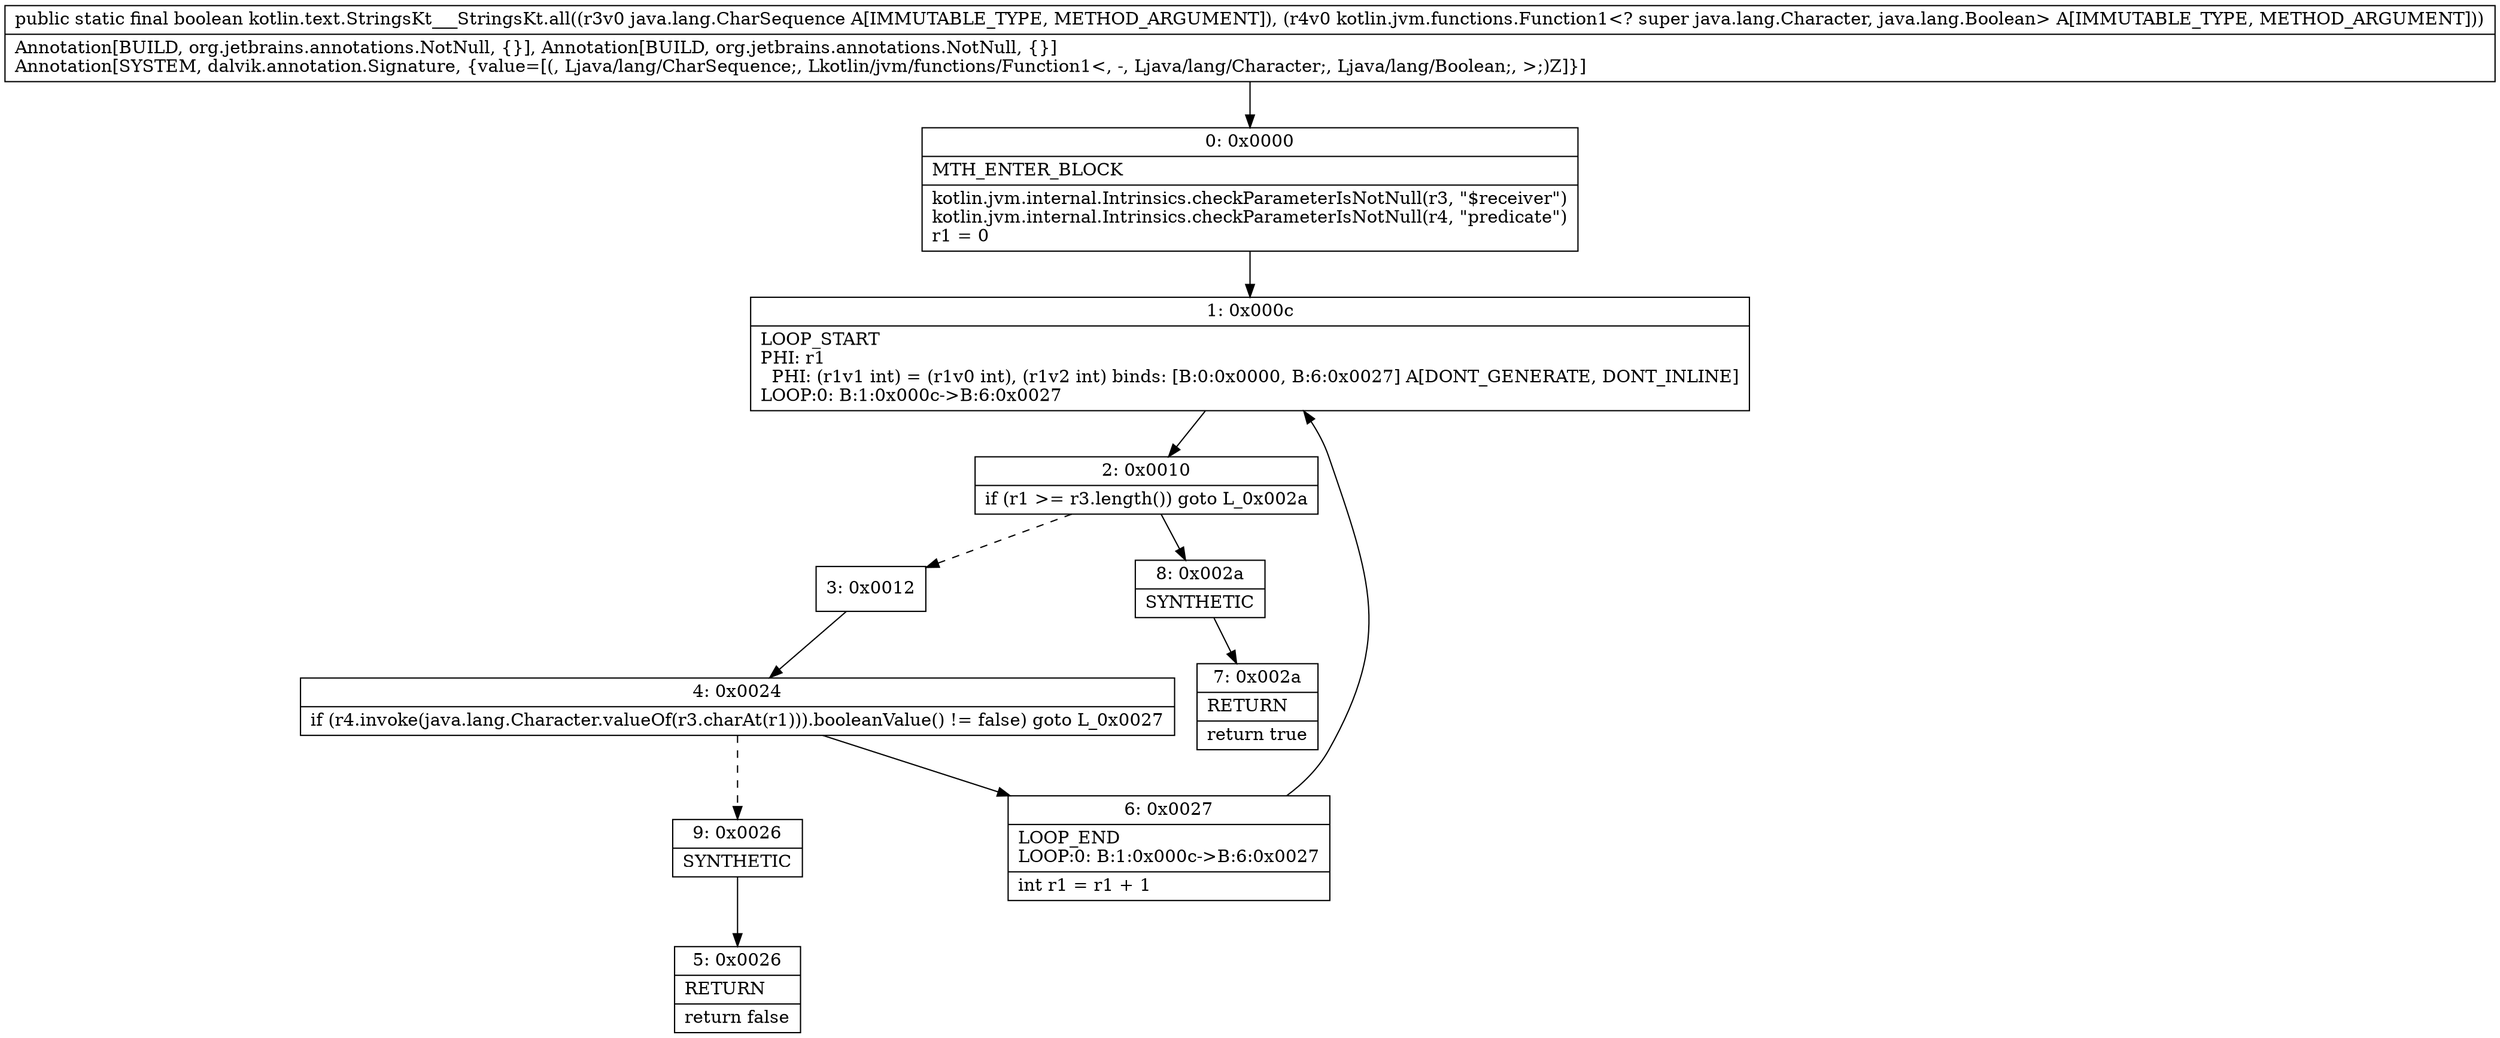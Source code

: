 digraph "CFG forkotlin.text.StringsKt___StringsKt.all(Ljava\/lang\/CharSequence;Lkotlin\/jvm\/functions\/Function1;)Z" {
Node_0 [shape=record,label="{0\:\ 0x0000|MTH_ENTER_BLOCK\l|kotlin.jvm.internal.Intrinsics.checkParameterIsNotNull(r3, \"$receiver\")\lkotlin.jvm.internal.Intrinsics.checkParameterIsNotNull(r4, \"predicate\")\lr1 = 0\l}"];
Node_1 [shape=record,label="{1\:\ 0x000c|LOOP_START\lPHI: r1 \l  PHI: (r1v1 int) = (r1v0 int), (r1v2 int) binds: [B:0:0x0000, B:6:0x0027] A[DONT_GENERATE, DONT_INLINE]\lLOOP:0: B:1:0x000c\-\>B:6:0x0027\l}"];
Node_2 [shape=record,label="{2\:\ 0x0010|if (r1 \>= r3.length()) goto L_0x002a\l}"];
Node_3 [shape=record,label="{3\:\ 0x0012}"];
Node_4 [shape=record,label="{4\:\ 0x0024|if (r4.invoke(java.lang.Character.valueOf(r3.charAt(r1))).booleanValue() != false) goto L_0x0027\l}"];
Node_5 [shape=record,label="{5\:\ 0x0026|RETURN\l|return false\l}"];
Node_6 [shape=record,label="{6\:\ 0x0027|LOOP_END\lLOOP:0: B:1:0x000c\-\>B:6:0x0027\l|int r1 = r1 + 1\l}"];
Node_7 [shape=record,label="{7\:\ 0x002a|RETURN\l|return true\l}"];
Node_8 [shape=record,label="{8\:\ 0x002a|SYNTHETIC\l}"];
Node_9 [shape=record,label="{9\:\ 0x0026|SYNTHETIC\l}"];
MethodNode[shape=record,label="{public static final boolean kotlin.text.StringsKt___StringsKt.all((r3v0 java.lang.CharSequence A[IMMUTABLE_TYPE, METHOD_ARGUMENT]), (r4v0 kotlin.jvm.functions.Function1\<? super java.lang.Character, java.lang.Boolean\> A[IMMUTABLE_TYPE, METHOD_ARGUMENT]))  | Annotation[BUILD, org.jetbrains.annotations.NotNull, \{\}], Annotation[BUILD, org.jetbrains.annotations.NotNull, \{\}]\lAnnotation[SYSTEM, dalvik.annotation.Signature, \{value=[(, Ljava\/lang\/CharSequence;, Lkotlin\/jvm\/functions\/Function1\<, \-, Ljava\/lang\/Character;, Ljava\/lang\/Boolean;, \>;)Z]\}]\l}"];
MethodNode -> Node_0;
Node_0 -> Node_1;
Node_1 -> Node_2;
Node_2 -> Node_3[style=dashed];
Node_2 -> Node_8;
Node_3 -> Node_4;
Node_4 -> Node_6;
Node_4 -> Node_9[style=dashed];
Node_6 -> Node_1;
Node_8 -> Node_7;
Node_9 -> Node_5;
}

